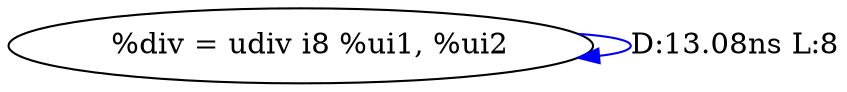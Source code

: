 digraph {
Node0x2b3f1c0[label="  %div = udiv i8 %ui1, %ui2"];
Node0x2b3f1c0 -> Node0x2b3f1c0[label="D:13.08ns L:8",color=blue];
}
